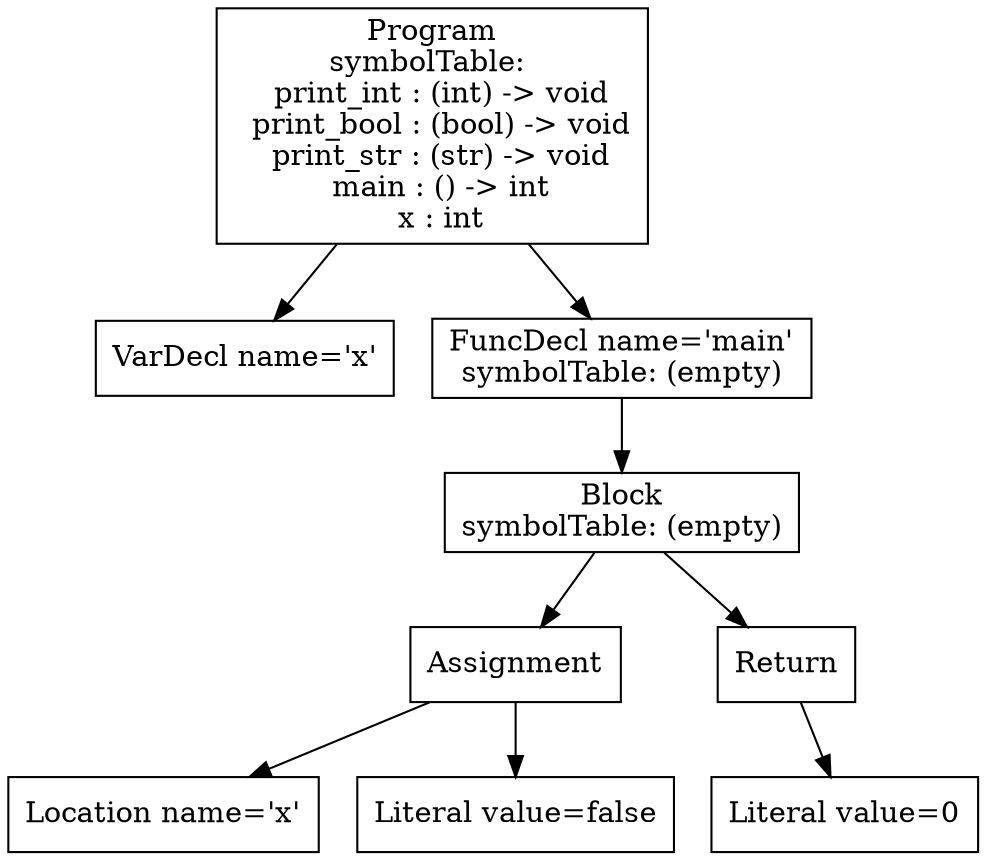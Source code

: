 digraph AST {
1 [shape=box, label="VarDecl name='x'"];
5 [shape=box, label="Location name='x'"];
6 [shape=box, label="Literal value=false"];
4 [shape=box, label="Assignment"];
4 -> 5;
4 -> 6;
8 [shape=box, label="Literal value=0"];
7 [shape=box, label="Return"];
7 -> 8;
3 [shape=box, label="Block\nsymbolTable: (empty)"];
3 -> 4;
3 -> 7;
2 [shape=box, label="FuncDecl name='main'\nsymbolTable: (empty)"];
2 -> 3;
0 [shape=box, label="Program\nsymbolTable: \n  print_int : (int) -> void\n  print_bool : (bool) -> void\n  print_str : (str) -> void\n  main : () -> int\n  x : int"];
0 -> 1;
0 -> 2;
}
